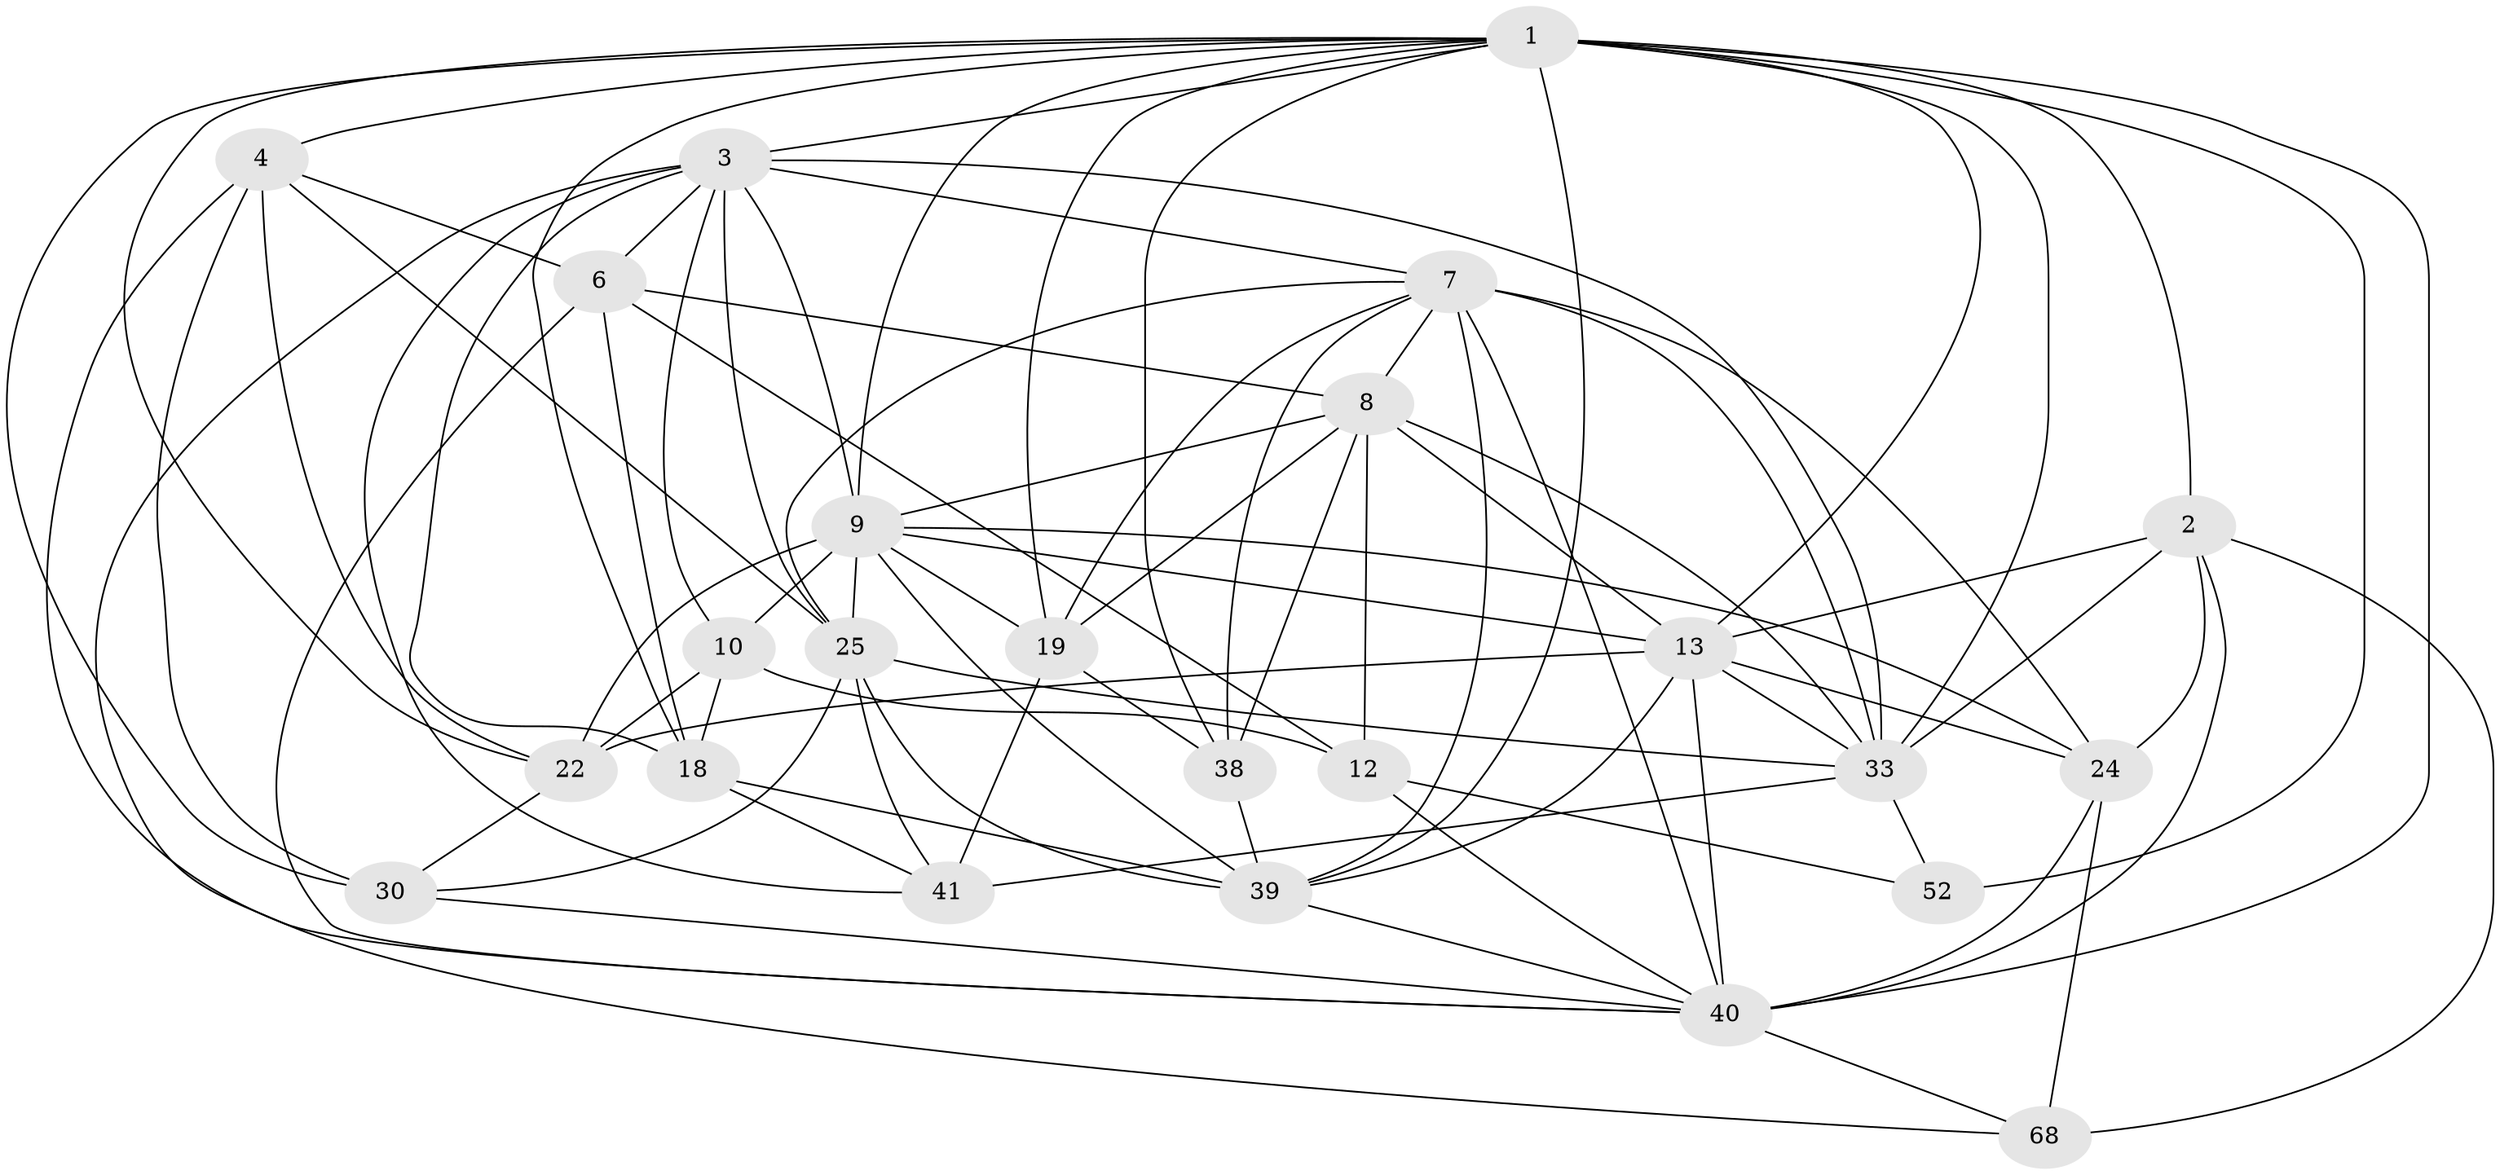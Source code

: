 // original degree distribution, {4: 1.0}
// Generated by graph-tools (version 1.1) at 2025/20/03/04/25 18:20:50]
// undirected, 24 vertices, 85 edges
graph export_dot {
graph [start="1"]
  node [color=gray90,style=filled];
  1 [super="+5"];
  2 [super="+70"];
  3 [super="+62+16+77+36"];
  4 [super="+59"];
  6 [super="+37+11"];
  7 [super="+15+28"];
  8 [super="+23+55+54"];
  9 [super="+51+17+69"];
  10 [super="+20"];
  12 [super="+71"];
  13 [super="+72+14"];
  18 [super="+35"];
  19 [super="+75+44"];
  22 [super="+76+48"];
  24 [super="+46"];
  25 [super="+49"];
  30 [super="+78"];
  33 [super="+45+64+74"];
  38 [super="+50"];
  39 [super="+80+53+60"];
  40 [super="+66+42+47"];
  41 [super="+43"];
  52;
  68;
  1 -- 22;
  1 -- 40 [weight=3];
  1 -- 2;
  1 -- 3;
  1 -- 4;
  1 -- 33;
  1 -- 38;
  1 -- 39;
  1 -- 9;
  1 -- 13;
  1 -- 18;
  1 -- 19;
  1 -- 52 [weight=2];
  1 -- 30 [weight=2];
  2 -- 33;
  2 -- 68;
  2 -- 24;
  2 -- 13;
  2 -- 40;
  3 -- 25;
  3 -- 6;
  3 -- 41;
  3 -- 9;
  3 -- 18 [weight=2];
  3 -- 68;
  3 -- 7;
  3 -- 10;
  3 -- 33 [weight=2];
  4 -- 22;
  4 -- 6;
  4 -- 30;
  4 -- 40;
  4 -- 25;
  6 -- 12 [weight=2];
  6 -- 8 [weight=2];
  6 -- 18;
  6 -- 40;
  7 -- 24;
  7 -- 8;
  7 -- 39 [weight=2];
  7 -- 19;
  7 -- 38;
  7 -- 25;
  7 -- 33;
  7 -- 40;
  8 -- 13;
  8 -- 19 [weight=2];
  8 -- 33;
  8 -- 38;
  8 -- 12;
  8 -- 9;
  9 -- 10;
  9 -- 24;
  9 -- 19;
  9 -- 22 [weight=2];
  9 -- 39;
  9 -- 13 [weight=2];
  9 -- 25;
  10 -- 22;
  10 -- 12;
  10 -- 18 [weight=2];
  12 -- 40;
  12 -- 52;
  13 -- 40 [weight=2];
  13 -- 39;
  13 -- 33;
  13 -- 22 [weight=2];
  13 -- 24;
  18 -- 41;
  18 -- 39;
  19 -- 41 [weight=2];
  19 -- 38;
  22 -- 30;
  24 -- 40;
  24 -- 68;
  25 -- 41;
  25 -- 30;
  25 -- 33;
  25 -- 39;
  30 -- 40;
  33 -- 41;
  33 -- 52;
  38 -- 39 [weight=2];
  39 -- 40;
  40 -- 68;
}
